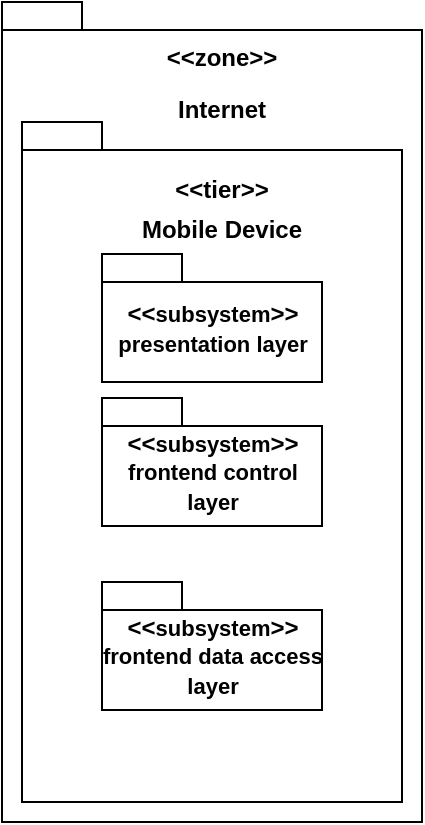 <mxfile version="14.2.7" type="github">
  <diagram id="y4qTXwDkLeoTX76MF6mZ" name="Page-1">
    <mxGraphModel dx="1422" dy="794" grid="1" gridSize="10" guides="1" tooltips="1" connect="1" arrows="1" fold="1" page="1" pageScale="1" pageWidth="850" pageHeight="1100" math="0" shadow="0">
      <root>
        <mxCell id="0" />
        <mxCell id="1" parent="0" />
        <mxCell id="4_8lrmKtxx2XC6imbUGh-1" value="" style="shape=folder;fontStyle=1;spacingTop=10;tabWidth=40;tabHeight=14;tabPosition=left;html=1;" vertex="1" parent="1">
          <mxGeometry x="80" y="110" width="210" height="410" as="geometry" />
        </mxCell>
        <mxCell id="4_8lrmKtxx2XC6imbUGh-2" value="" style="shape=folder;fontStyle=1;spacingTop=10;tabWidth=40;tabHeight=14;tabPosition=left;html=1;" vertex="1" parent="1">
          <mxGeometry x="90" y="170" width="190" height="340" as="geometry" />
        </mxCell>
        <mxCell id="4_8lrmKtxx2XC6imbUGh-3" value="&lt;&lt;zone&gt;&gt;" style="text;align=center;fontStyle=1;verticalAlign=middle;spacingLeft=3;spacingRight=3;strokeColor=none;rotatable=0;points=[[0,0.5],[1,0.5]];portConstraint=eastwest;" vertex="1" parent="1">
          <mxGeometry x="150" y="124" width="80" height="26" as="geometry" />
        </mxCell>
        <mxCell id="4_8lrmKtxx2XC6imbUGh-4" value="Internet" style="text;align=center;fontStyle=1;verticalAlign=middle;spacingLeft=3;spacingRight=3;strokeColor=none;rotatable=0;points=[[0,0.5],[1,0.5]];portConstraint=eastwest;" vertex="1" parent="1">
          <mxGeometry x="150" y="150" width="80" height="26" as="geometry" />
        </mxCell>
        <mxCell id="4_8lrmKtxx2XC6imbUGh-5" value="&lt;&lt;tier&gt;&gt;" style="text;align=center;fontStyle=1;verticalAlign=middle;spacingLeft=3;spacingRight=3;strokeColor=none;rotatable=0;points=[[0,0.5],[1,0.5]];portConstraint=eastwest;" vertex="1" parent="1">
          <mxGeometry x="150" y="190" width="80" height="26" as="geometry" />
        </mxCell>
        <mxCell id="4_8lrmKtxx2XC6imbUGh-6" value="Mobile Device" style="text;align=center;fontStyle=1;verticalAlign=middle;spacingLeft=3;spacingRight=3;strokeColor=none;rotatable=0;points=[[0,0.5],[1,0.5]];portConstraint=eastwest;" vertex="1" parent="1">
          <mxGeometry x="150" y="210" width="80" height="26" as="geometry" />
        </mxCell>
        <mxCell id="4_8lrmKtxx2XC6imbUGh-7" value="&amp;lt;&amp;lt;&lt;font style=&quot;font-size: 11px&quot;&gt;subsystem&lt;/font&gt;&amp;gt;&amp;gt;&lt;br style=&quot;font-size: 11px&quot;&gt;&lt;font style=&quot;font-size: 11px&quot;&gt;presentation layer&lt;/font&gt;" style="shape=folder;fontStyle=1;spacingTop=10;tabWidth=40;tabHeight=14;tabPosition=left;html=1;" vertex="1" parent="1">
          <mxGeometry x="130" y="236" width="110" height="64" as="geometry" />
        </mxCell>
        <mxCell id="4_8lrmKtxx2XC6imbUGh-8" value="&amp;lt;&amp;lt;&lt;font style=&quot;font-size: 11px&quot;&gt;subsystem&lt;/font&gt;&amp;gt;&amp;gt;&lt;br style=&quot;font-size: 11px&quot;&gt;&lt;font style=&quot;font-size: 11px&quot;&gt;frontend control &lt;br&gt;layer&lt;/font&gt;" style="shape=folder;fontStyle=1;spacingTop=10;tabWidth=40;tabHeight=14;tabPosition=left;html=1;" vertex="1" parent="1">
          <mxGeometry x="130" y="308" width="110" height="64" as="geometry" />
        </mxCell>
        <mxCell id="4_8lrmKtxx2XC6imbUGh-10" value="&amp;lt;&amp;lt;&lt;font style=&quot;font-size: 11px&quot;&gt;subsystem&lt;/font&gt;&amp;gt;&amp;gt;&lt;br style=&quot;font-size: 11px&quot;&gt;&lt;font style=&quot;font-size: 11px&quot;&gt;frontend data access&lt;br&gt;layer&lt;br&gt;&lt;/font&gt;" style="shape=folder;fontStyle=1;spacingTop=10;tabWidth=40;tabHeight=14;tabPosition=left;html=1;" vertex="1" parent="1">
          <mxGeometry x="130" y="400" width="110" height="64" as="geometry" />
        </mxCell>
      </root>
    </mxGraphModel>
  </diagram>
</mxfile>
